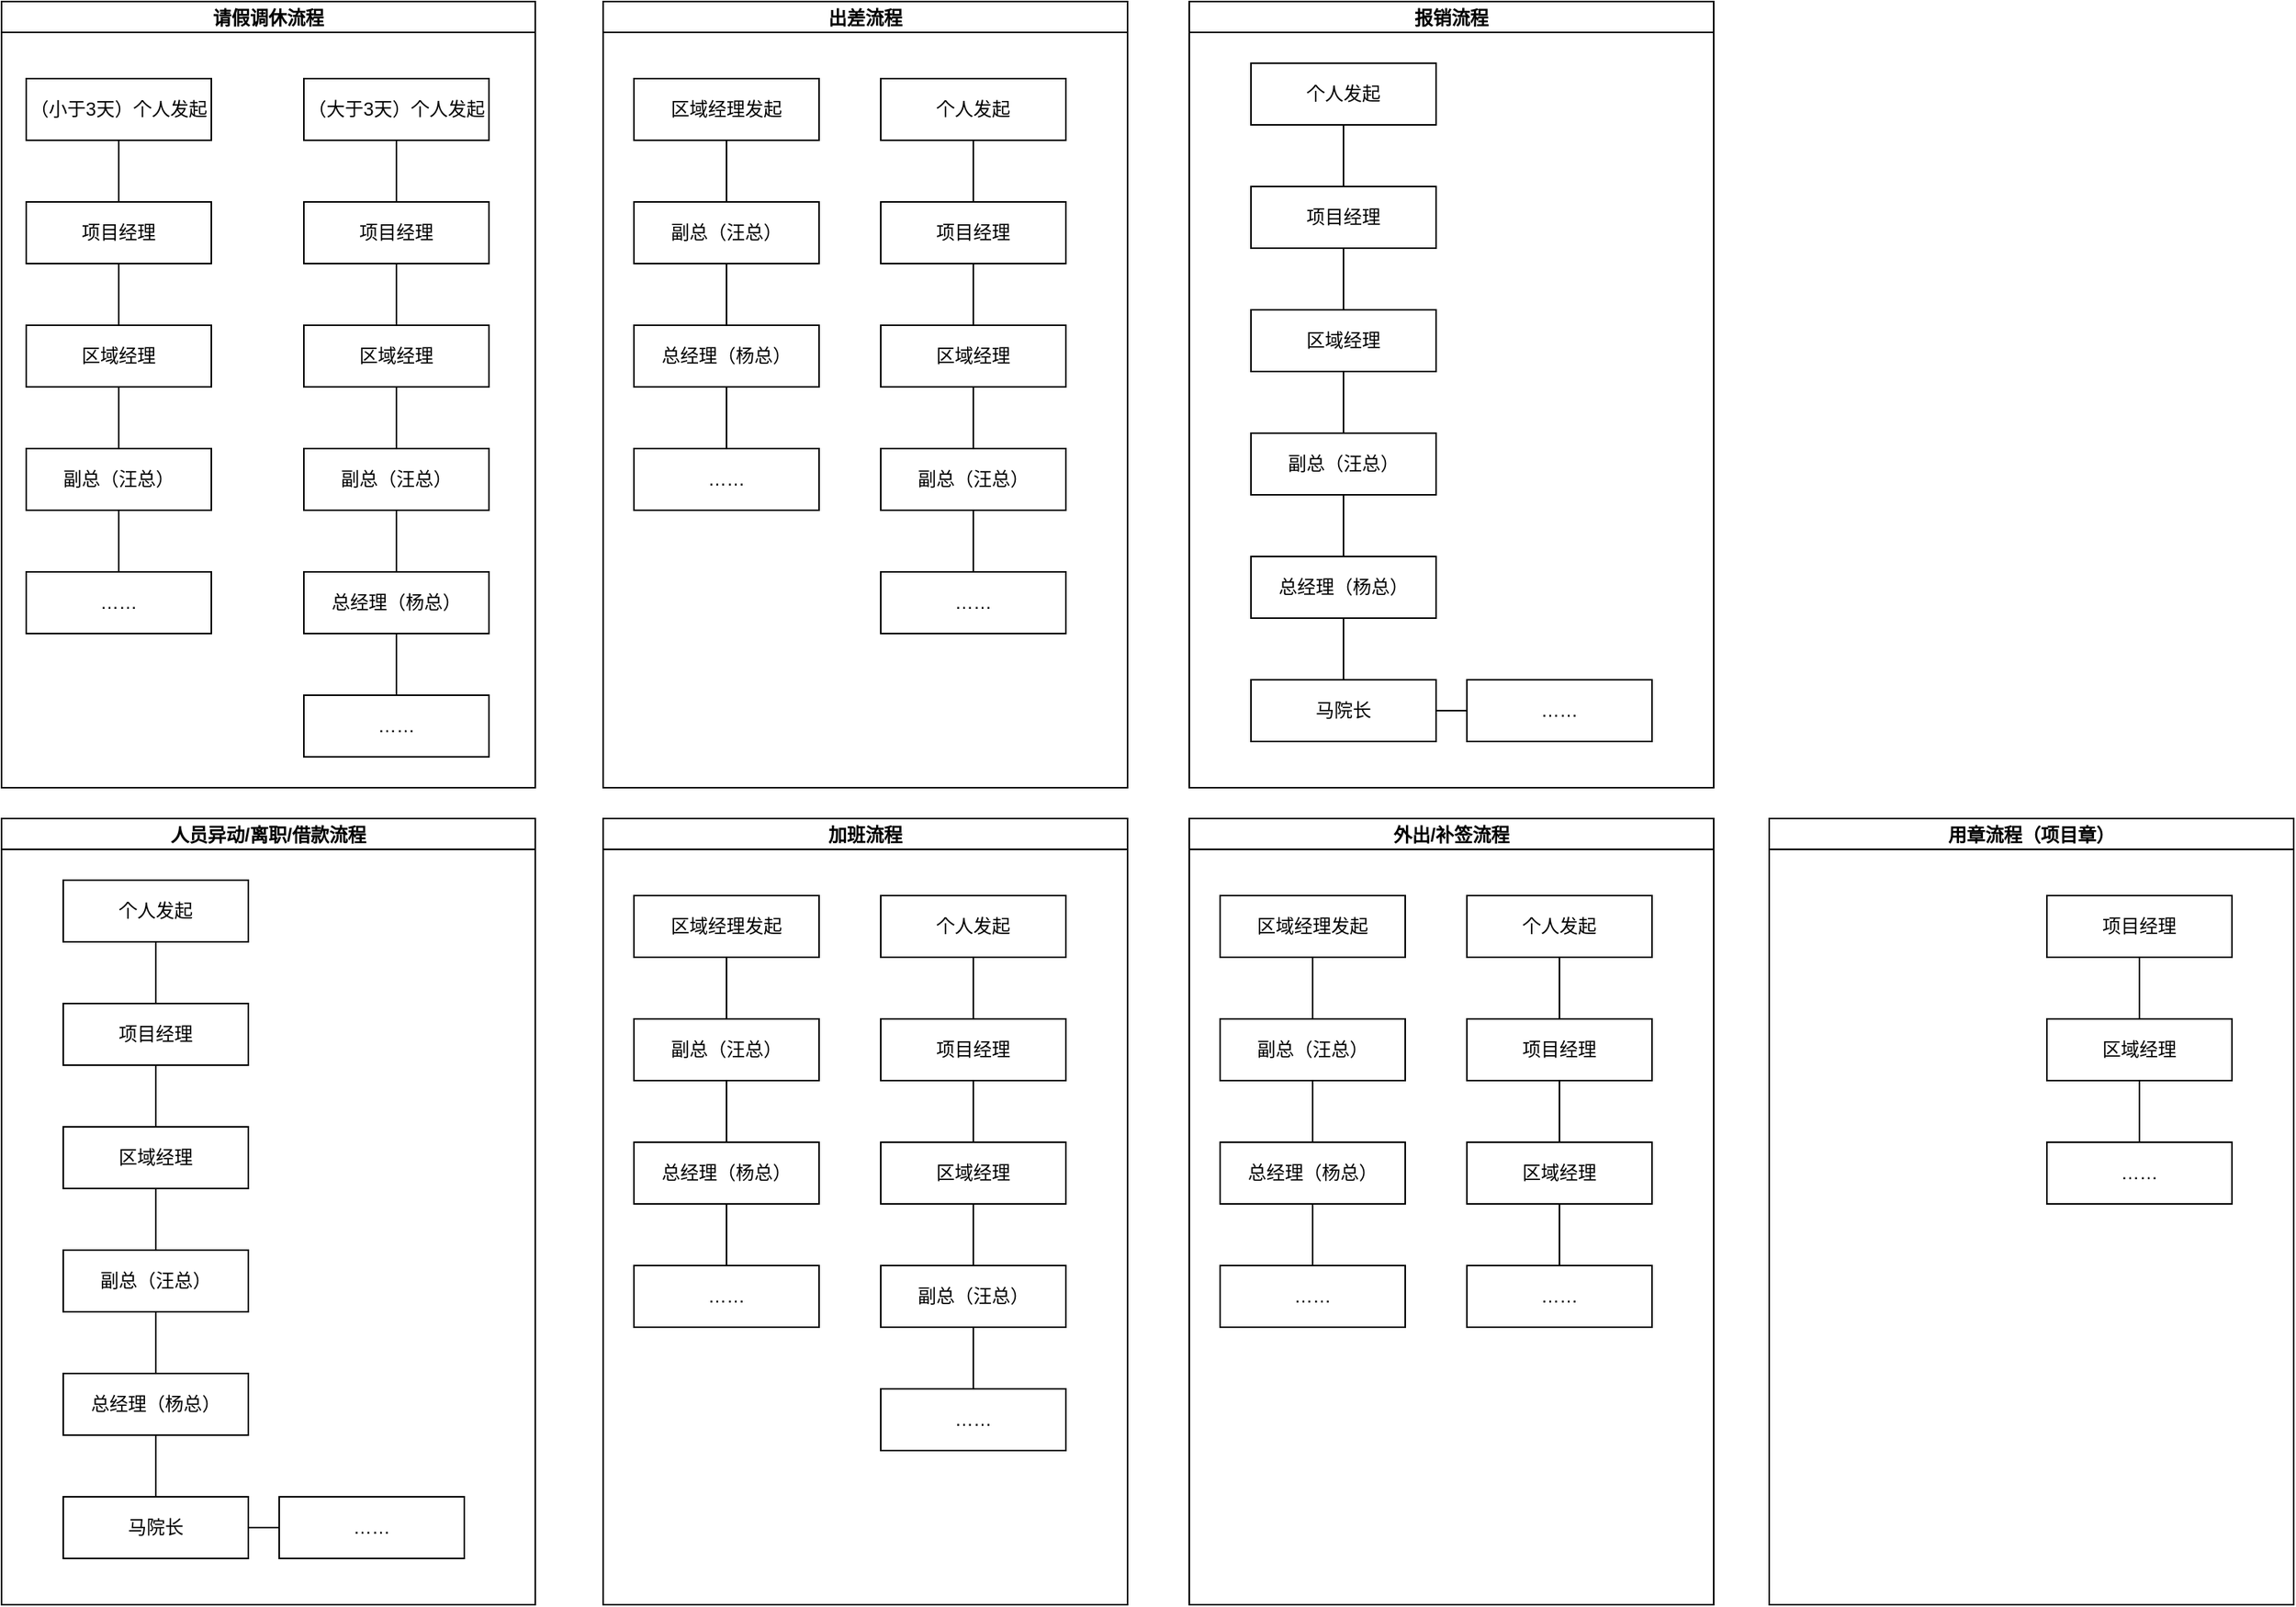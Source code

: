 <mxfile version="16.5.6" type="github">
  <diagram id="9cjSWzcW_gVjV4FoyTow" name="第 1 页">
    <mxGraphModel dx="1165" dy="501" grid="1" gridSize="10" guides="1" tooltips="1" connect="1" arrows="1" fold="1" page="1" pageScale="1" pageWidth="827" pageHeight="1169" math="1" shadow="0">
      <root>
        <mxCell id="0" />
        <mxCell id="1" parent="0" />
        <mxCell id="sCYieP3I8B-GLEhcIFoH-1" value="请假调休流程" style="swimlane;startSize=20;horizontal=1;containerType=tree;" parent="1" vertex="1">
          <mxGeometry x="24" y="20" width="346" height="510" as="geometry" />
        </mxCell>
        <mxCell id="sCYieP3I8B-GLEhcIFoH-8" value="（小于3天）个人发起" style="whiteSpace=wrap;html=1;treeFolding=1;treeMoving=1;newEdgeStyle={&quot;edgeStyle&quot;:&quot;elbowEdgeStyle&quot;,&quot;startArrow&quot;:&quot;none&quot;,&quot;endArrow&quot;:&quot;none&quot;};" parent="sCYieP3I8B-GLEhcIFoH-1" vertex="1">
          <mxGeometry x="16" y="50" width="120" height="40" as="geometry" />
        </mxCell>
        <mxCell id="sCYieP3I8B-GLEhcIFoH-9" value="项目经理" style="whiteSpace=wrap;html=1;treeFolding=1;treeMoving=1;newEdgeStyle={&quot;edgeStyle&quot;:&quot;elbowEdgeStyle&quot;,&quot;startArrow&quot;:&quot;none&quot;,&quot;endArrow&quot;:&quot;none&quot;};" parent="sCYieP3I8B-GLEhcIFoH-1" vertex="1">
          <mxGeometry x="16" y="130" width="120" height="40" as="geometry" />
        </mxCell>
        <mxCell id="sCYieP3I8B-GLEhcIFoH-7" value="" style="edgeStyle=elbowEdgeStyle;elbow=vertical;startArrow=none;endArrow=none;rounded=0;" parent="sCYieP3I8B-GLEhcIFoH-1" source="sCYieP3I8B-GLEhcIFoH-8" target="sCYieP3I8B-GLEhcIFoH-9" edge="1">
          <mxGeometry relative="1" as="geometry" />
        </mxCell>
        <mxCell id="sCYieP3I8B-GLEhcIFoH-10" value="" style="edgeStyle=elbowEdgeStyle;elbow=vertical;startArrow=none;endArrow=none;rounded=0;" parent="sCYieP3I8B-GLEhcIFoH-1" source="sCYieP3I8B-GLEhcIFoH-9" target="sCYieP3I8B-GLEhcIFoH-11" edge="1">
          <mxGeometry relative="1" as="geometry">
            <mxPoint x="76" y="90" as="sourcePoint" />
          </mxGeometry>
        </mxCell>
        <mxCell id="sCYieP3I8B-GLEhcIFoH-11" value="区域经理" style="whiteSpace=wrap;html=1;treeFolding=1;treeMoving=1;newEdgeStyle={&quot;edgeStyle&quot;:&quot;elbowEdgeStyle&quot;,&quot;startArrow&quot;:&quot;none&quot;,&quot;endArrow&quot;:&quot;none&quot;};" parent="sCYieP3I8B-GLEhcIFoH-1" vertex="1">
          <mxGeometry x="16" y="210" width="120" height="40" as="geometry" />
        </mxCell>
        <mxCell id="sCYieP3I8B-GLEhcIFoH-12" value="" style="edgeStyle=elbowEdgeStyle;elbow=vertical;startArrow=none;endArrow=none;rounded=0;" parent="sCYieP3I8B-GLEhcIFoH-1" source="sCYieP3I8B-GLEhcIFoH-11" target="sCYieP3I8B-GLEhcIFoH-13" edge="1">
          <mxGeometry relative="1" as="geometry">
            <mxPoint x="86" y="190" as="sourcePoint" />
          </mxGeometry>
        </mxCell>
        <mxCell id="sCYieP3I8B-GLEhcIFoH-13" value="副总（汪总）" style="whiteSpace=wrap;html=1;treeFolding=1;treeMoving=1;newEdgeStyle={&quot;edgeStyle&quot;:&quot;elbowEdgeStyle&quot;,&quot;startArrow&quot;:&quot;none&quot;,&quot;endArrow&quot;:&quot;none&quot;};" parent="sCYieP3I8B-GLEhcIFoH-1" vertex="1">
          <mxGeometry x="16" y="290" width="120" height="40" as="geometry" />
        </mxCell>
        <mxCell id="sCYieP3I8B-GLEhcIFoH-16" value="（大于3天）个人发起" style="whiteSpace=wrap;html=1;treeFolding=1;treeMoving=1;newEdgeStyle={&quot;edgeStyle&quot;:&quot;elbowEdgeStyle&quot;,&quot;startArrow&quot;:&quot;none&quot;,&quot;endArrow&quot;:&quot;none&quot;};" parent="sCYieP3I8B-GLEhcIFoH-1" vertex="1">
          <mxGeometry x="196" y="50" width="120" height="40" as="geometry" />
        </mxCell>
        <mxCell id="sCYieP3I8B-GLEhcIFoH-17" value="项目经理" style="whiteSpace=wrap;html=1;treeFolding=1;treeMoving=1;newEdgeStyle={&quot;edgeStyle&quot;:&quot;elbowEdgeStyle&quot;,&quot;startArrow&quot;:&quot;none&quot;,&quot;endArrow&quot;:&quot;none&quot;};" parent="sCYieP3I8B-GLEhcIFoH-1" vertex="1">
          <mxGeometry x="196" y="130" width="120" height="40" as="geometry" />
        </mxCell>
        <mxCell id="sCYieP3I8B-GLEhcIFoH-18" value="" style="edgeStyle=elbowEdgeStyle;elbow=vertical;startArrow=none;endArrow=none;rounded=0;" parent="sCYieP3I8B-GLEhcIFoH-1" source="sCYieP3I8B-GLEhcIFoH-16" target="sCYieP3I8B-GLEhcIFoH-17" edge="1">
          <mxGeometry relative="1" as="geometry" />
        </mxCell>
        <mxCell id="sCYieP3I8B-GLEhcIFoH-19" value="" style="edgeStyle=elbowEdgeStyle;elbow=vertical;startArrow=none;endArrow=none;rounded=0;" parent="sCYieP3I8B-GLEhcIFoH-1" source="sCYieP3I8B-GLEhcIFoH-17" target="sCYieP3I8B-GLEhcIFoH-20" edge="1">
          <mxGeometry relative="1" as="geometry">
            <mxPoint x="246" y="70" as="sourcePoint" />
          </mxGeometry>
        </mxCell>
        <mxCell id="sCYieP3I8B-GLEhcIFoH-20" value="区域经理" style="whiteSpace=wrap;html=1;treeFolding=1;treeMoving=1;newEdgeStyle={&quot;edgeStyle&quot;:&quot;elbowEdgeStyle&quot;,&quot;startArrow&quot;:&quot;none&quot;,&quot;endArrow&quot;:&quot;none&quot;};" parent="sCYieP3I8B-GLEhcIFoH-1" vertex="1">
          <mxGeometry x="196" y="210" width="120" height="40" as="geometry" />
        </mxCell>
        <mxCell id="sCYieP3I8B-GLEhcIFoH-21" value="" style="edgeStyle=elbowEdgeStyle;elbow=vertical;startArrow=none;endArrow=none;rounded=0;" parent="sCYieP3I8B-GLEhcIFoH-1" source="sCYieP3I8B-GLEhcIFoH-20" target="sCYieP3I8B-GLEhcIFoH-22" edge="1">
          <mxGeometry relative="1" as="geometry">
            <mxPoint x="256" y="170" as="sourcePoint" />
          </mxGeometry>
        </mxCell>
        <mxCell id="sCYieP3I8B-GLEhcIFoH-22" value="副总（汪总）" style="whiteSpace=wrap;html=1;treeFolding=1;treeMoving=1;newEdgeStyle={&quot;edgeStyle&quot;:&quot;elbowEdgeStyle&quot;,&quot;startArrow&quot;:&quot;none&quot;,&quot;endArrow&quot;:&quot;none&quot;};" parent="sCYieP3I8B-GLEhcIFoH-1" vertex="1">
          <mxGeometry x="196" y="290" width="120" height="40" as="geometry" />
        </mxCell>
        <mxCell id="sCYieP3I8B-GLEhcIFoH-23" value="" style="edgeStyle=elbowEdgeStyle;elbow=vertical;startArrow=none;endArrow=none;rounded=0;" parent="sCYieP3I8B-GLEhcIFoH-1" source="sCYieP3I8B-GLEhcIFoH-13" target="sCYieP3I8B-GLEhcIFoH-24" edge="1">
          <mxGeometry relative="1" as="geometry">
            <mxPoint x="86" y="270" as="sourcePoint" />
          </mxGeometry>
        </mxCell>
        <mxCell id="sCYieP3I8B-GLEhcIFoH-24" value="……" style="whiteSpace=wrap;html=1;treeFolding=1;treeMoving=1;newEdgeStyle={&quot;edgeStyle&quot;:&quot;elbowEdgeStyle&quot;,&quot;startArrow&quot;:&quot;none&quot;,&quot;endArrow&quot;:&quot;none&quot;};" parent="sCYieP3I8B-GLEhcIFoH-1" vertex="1">
          <mxGeometry x="16" y="370" width="120" height="40" as="geometry" />
        </mxCell>
        <mxCell id="sCYieP3I8B-GLEhcIFoH-25" value="" style="edgeStyle=elbowEdgeStyle;elbow=vertical;startArrow=none;endArrow=none;rounded=0;" parent="sCYieP3I8B-GLEhcIFoH-1" source="sCYieP3I8B-GLEhcIFoH-22" target="sCYieP3I8B-GLEhcIFoH-26" edge="1">
          <mxGeometry relative="1" as="geometry">
            <mxPoint x="266" y="270" as="sourcePoint" />
          </mxGeometry>
        </mxCell>
        <mxCell id="sCYieP3I8B-GLEhcIFoH-26" value="总经理（杨总）" style="whiteSpace=wrap;html=1;treeFolding=1;treeMoving=1;newEdgeStyle={&quot;edgeStyle&quot;:&quot;elbowEdgeStyle&quot;,&quot;startArrow&quot;:&quot;none&quot;,&quot;endArrow&quot;:&quot;none&quot;};" parent="sCYieP3I8B-GLEhcIFoH-1" vertex="1">
          <mxGeometry x="196" y="370" width="120" height="40" as="geometry" />
        </mxCell>
        <mxCell id="sCYieP3I8B-GLEhcIFoH-27" value="" style="edgeStyle=elbowEdgeStyle;elbow=vertical;startArrow=none;endArrow=none;rounded=0;" parent="sCYieP3I8B-GLEhcIFoH-1" source="sCYieP3I8B-GLEhcIFoH-26" target="sCYieP3I8B-GLEhcIFoH-28" edge="1">
          <mxGeometry relative="1" as="geometry">
            <mxPoint x="266" y="350" as="sourcePoint" />
          </mxGeometry>
        </mxCell>
        <mxCell id="sCYieP3I8B-GLEhcIFoH-28" value="……" style="whiteSpace=wrap;html=1;treeFolding=1;treeMoving=1;newEdgeStyle={&quot;edgeStyle&quot;:&quot;elbowEdgeStyle&quot;,&quot;startArrow&quot;:&quot;none&quot;,&quot;endArrow&quot;:&quot;none&quot;};" parent="sCYieP3I8B-GLEhcIFoH-1" vertex="1">
          <mxGeometry x="196" y="450" width="120" height="40" as="geometry" />
        </mxCell>
        <mxCell id="sCYieP3I8B-GLEhcIFoH-29" value="出差流程" style="swimlane;startSize=20;horizontal=1;containerType=tree;" parent="1" vertex="1">
          <mxGeometry x="414" y="20" width="340" height="510" as="geometry" />
        </mxCell>
        <mxCell id="sCYieP3I8B-GLEhcIFoH-30" value="" style="edgeStyle=elbowEdgeStyle;elbow=vertical;startArrow=none;endArrow=none;rounded=0;" parent="sCYieP3I8B-GLEhcIFoH-29" source="sCYieP3I8B-GLEhcIFoH-31" target="sCYieP3I8B-GLEhcIFoH-32" edge="1">
          <mxGeometry relative="1" as="geometry" />
        </mxCell>
        <mxCell id="sCYieP3I8B-GLEhcIFoH-31" value="区域经理发起" style="whiteSpace=wrap;html=1;treeFolding=1;treeMoving=1;newEdgeStyle={&quot;edgeStyle&quot;:&quot;elbowEdgeStyle&quot;,&quot;startArrow&quot;:&quot;none&quot;,&quot;endArrow&quot;:&quot;none&quot;};" parent="sCYieP3I8B-GLEhcIFoH-29" vertex="1">
          <mxGeometry x="20" y="50" width="120" height="40" as="geometry" />
        </mxCell>
        <mxCell id="sCYieP3I8B-GLEhcIFoH-32" value="副总（汪总）" style="whiteSpace=wrap;html=1;treeFolding=1;treeMoving=1;newEdgeStyle={&quot;edgeStyle&quot;:&quot;elbowEdgeStyle&quot;,&quot;startArrow&quot;:&quot;none&quot;,&quot;endArrow&quot;:&quot;none&quot;};" parent="sCYieP3I8B-GLEhcIFoH-29" vertex="1">
          <mxGeometry x="20" y="130" width="120" height="40" as="geometry" />
        </mxCell>
        <mxCell id="sCYieP3I8B-GLEhcIFoH-33" value="" style="edgeStyle=elbowEdgeStyle;elbow=vertical;startArrow=none;endArrow=none;rounded=0;" parent="sCYieP3I8B-GLEhcIFoH-29" source="sCYieP3I8B-GLEhcIFoH-32" target="sCYieP3I8B-GLEhcIFoH-34" edge="1">
          <mxGeometry relative="1" as="geometry">
            <mxPoint x="90" y="110" as="sourcePoint" />
          </mxGeometry>
        </mxCell>
        <mxCell id="sCYieP3I8B-GLEhcIFoH-34" value="&lt;span&gt;总经理（杨总）&lt;/span&gt;" style="whiteSpace=wrap;html=1;treeFolding=1;treeMoving=1;newEdgeStyle={&quot;edgeStyle&quot;:&quot;elbowEdgeStyle&quot;,&quot;startArrow&quot;:&quot;none&quot;,&quot;endArrow&quot;:&quot;none&quot;};" parent="sCYieP3I8B-GLEhcIFoH-29" vertex="1">
          <mxGeometry x="20" y="210" width="120" height="40" as="geometry" />
        </mxCell>
        <mxCell id="sCYieP3I8B-GLEhcIFoH-35" value="个人发起" style="whiteSpace=wrap;html=1;treeFolding=1;treeMoving=1;newEdgeStyle={&quot;edgeStyle&quot;:&quot;elbowEdgeStyle&quot;,&quot;startArrow&quot;:&quot;none&quot;,&quot;endArrow&quot;:&quot;none&quot;};" parent="sCYieP3I8B-GLEhcIFoH-29" vertex="1">
          <mxGeometry x="180" y="50" width="120" height="40" as="geometry" />
        </mxCell>
        <mxCell id="sCYieP3I8B-GLEhcIFoH-36" value="项目经理" style="whiteSpace=wrap;html=1;treeFolding=1;treeMoving=1;newEdgeStyle={&quot;edgeStyle&quot;:&quot;elbowEdgeStyle&quot;,&quot;startArrow&quot;:&quot;none&quot;,&quot;endArrow&quot;:&quot;none&quot;};" parent="sCYieP3I8B-GLEhcIFoH-29" vertex="1">
          <mxGeometry x="180" y="130" width="120" height="40" as="geometry" />
        </mxCell>
        <mxCell id="sCYieP3I8B-GLEhcIFoH-37" value="" style="edgeStyle=elbowEdgeStyle;elbow=vertical;startArrow=none;endArrow=none;rounded=0;" parent="sCYieP3I8B-GLEhcIFoH-29" source="sCYieP3I8B-GLEhcIFoH-35" target="sCYieP3I8B-GLEhcIFoH-36" edge="1">
          <mxGeometry relative="1" as="geometry" />
        </mxCell>
        <mxCell id="sCYieP3I8B-GLEhcIFoH-38" value="" style="edgeStyle=elbowEdgeStyle;elbow=vertical;startArrow=none;endArrow=none;rounded=0;" parent="sCYieP3I8B-GLEhcIFoH-29" source="sCYieP3I8B-GLEhcIFoH-36" target="sCYieP3I8B-GLEhcIFoH-39" edge="1">
          <mxGeometry relative="1" as="geometry">
            <mxPoint x="240" y="90" as="sourcePoint" />
          </mxGeometry>
        </mxCell>
        <mxCell id="sCYieP3I8B-GLEhcIFoH-39" value="区域经理" style="whiteSpace=wrap;html=1;treeFolding=1;treeMoving=1;newEdgeStyle={&quot;edgeStyle&quot;:&quot;elbowEdgeStyle&quot;,&quot;startArrow&quot;:&quot;none&quot;,&quot;endArrow&quot;:&quot;none&quot;};" parent="sCYieP3I8B-GLEhcIFoH-29" vertex="1">
          <mxGeometry x="180" y="210" width="120" height="40" as="geometry" />
        </mxCell>
        <mxCell id="sCYieP3I8B-GLEhcIFoH-40" value="" style="edgeStyle=elbowEdgeStyle;elbow=vertical;startArrow=none;endArrow=none;rounded=0;" parent="sCYieP3I8B-GLEhcIFoH-29" source="sCYieP3I8B-GLEhcIFoH-39" target="sCYieP3I8B-GLEhcIFoH-41" edge="1">
          <mxGeometry relative="1" as="geometry">
            <mxPoint x="250" y="190" as="sourcePoint" />
          </mxGeometry>
        </mxCell>
        <mxCell id="sCYieP3I8B-GLEhcIFoH-41" value="副总（汪总）" style="whiteSpace=wrap;html=1;treeFolding=1;treeMoving=1;newEdgeStyle={&quot;edgeStyle&quot;:&quot;elbowEdgeStyle&quot;,&quot;startArrow&quot;:&quot;none&quot;,&quot;endArrow&quot;:&quot;none&quot;};" parent="sCYieP3I8B-GLEhcIFoH-29" vertex="1">
          <mxGeometry x="180" y="290" width="120" height="40" as="geometry" />
        </mxCell>
        <mxCell id="sCYieP3I8B-GLEhcIFoH-49" value="" style="edgeStyle=elbowEdgeStyle;elbow=vertical;startArrow=none;endArrow=none;rounded=0;" parent="sCYieP3I8B-GLEhcIFoH-29" source="sCYieP3I8B-GLEhcIFoH-41" target="sCYieP3I8B-GLEhcIFoH-50" edge="1">
          <mxGeometry relative="1" as="geometry">
            <mxPoint x="250" y="270" as="sourcePoint" />
          </mxGeometry>
        </mxCell>
        <mxCell id="sCYieP3I8B-GLEhcIFoH-50" value="……" style="whiteSpace=wrap;html=1;treeFolding=1;treeMoving=1;newEdgeStyle={&quot;edgeStyle&quot;:&quot;elbowEdgeStyle&quot;,&quot;startArrow&quot;:&quot;none&quot;,&quot;endArrow&quot;:&quot;none&quot;};" parent="sCYieP3I8B-GLEhcIFoH-29" vertex="1">
          <mxGeometry x="180" y="370" width="120" height="40" as="geometry" />
        </mxCell>
        <mxCell id="NS-CcprydXycv-60SCsT-5" value="" style="edgeStyle=elbowEdgeStyle;elbow=vertical;startArrow=none;endArrow=none;rounded=0;" edge="1" target="NS-CcprydXycv-60SCsT-6" source="sCYieP3I8B-GLEhcIFoH-34" parent="sCYieP3I8B-GLEhcIFoH-29">
          <mxGeometry relative="1" as="geometry">
            <mxPoint x="494" y="190" as="sourcePoint" />
          </mxGeometry>
        </mxCell>
        <mxCell id="NS-CcprydXycv-60SCsT-6" value="……" style="whiteSpace=wrap;html=1;treeFolding=1;treeMoving=1;newEdgeStyle={&quot;edgeStyle&quot;:&quot;elbowEdgeStyle&quot;,&quot;startArrow&quot;:&quot;none&quot;,&quot;endArrow&quot;:&quot;none&quot;};" vertex="1" parent="sCYieP3I8B-GLEhcIFoH-29">
          <mxGeometry x="20" y="290" width="120" height="40" as="geometry" />
        </mxCell>
        <mxCell id="sCYieP3I8B-GLEhcIFoH-55" value="报销流程" style="swimlane;startSize=20;horizontal=1;containerType=tree;" parent="1" vertex="1">
          <mxGeometry x="794" y="20" width="340" height="510" as="geometry" />
        </mxCell>
        <mxCell id="sCYieP3I8B-GLEhcIFoH-61" value="个人发起" style="whiteSpace=wrap;html=1;treeFolding=1;treeMoving=1;newEdgeStyle={&quot;edgeStyle&quot;:&quot;elbowEdgeStyle&quot;,&quot;startArrow&quot;:&quot;none&quot;,&quot;endArrow&quot;:&quot;none&quot;};" parent="sCYieP3I8B-GLEhcIFoH-55" vertex="1">
          <mxGeometry x="40" y="40" width="120" height="40" as="geometry" />
        </mxCell>
        <mxCell id="sCYieP3I8B-GLEhcIFoH-62" value="项目经理" style="whiteSpace=wrap;html=1;treeFolding=1;treeMoving=1;newEdgeStyle={&quot;edgeStyle&quot;:&quot;elbowEdgeStyle&quot;,&quot;startArrow&quot;:&quot;none&quot;,&quot;endArrow&quot;:&quot;none&quot;};" parent="sCYieP3I8B-GLEhcIFoH-55" vertex="1">
          <mxGeometry x="40" y="120" width="120" height="40" as="geometry" />
        </mxCell>
        <mxCell id="sCYieP3I8B-GLEhcIFoH-63" value="" style="edgeStyle=elbowEdgeStyle;elbow=vertical;startArrow=none;endArrow=none;rounded=0;" parent="sCYieP3I8B-GLEhcIFoH-55" source="sCYieP3I8B-GLEhcIFoH-61" target="sCYieP3I8B-GLEhcIFoH-62" edge="1">
          <mxGeometry relative="1" as="geometry" />
        </mxCell>
        <mxCell id="sCYieP3I8B-GLEhcIFoH-64" value="" style="edgeStyle=elbowEdgeStyle;elbow=vertical;startArrow=none;endArrow=none;rounded=0;" parent="sCYieP3I8B-GLEhcIFoH-55" source="sCYieP3I8B-GLEhcIFoH-62" target="sCYieP3I8B-GLEhcIFoH-65" edge="1">
          <mxGeometry relative="1" as="geometry">
            <mxPoint x="100" y="80" as="sourcePoint" />
          </mxGeometry>
        </mxCell>
        <mxCell id="sCYieP3I8B-GLEhcIFoH-65" value="区域经理" style="whiteSpace=wrap;html=1;treeFolding=1;treeMoving=1;newEdgeStyle={&quot;edgeStyle&quot;:&quot;elbowEdgeStyle&quot;,&quot;startArrow&quot;:&quot;none&quot;,&quot;endArrow&quot;:&quot;none&quot;};" parent="sCYieP3I8B-GLEhcIFoH-55" vertex="1">
          <mxGeometry x="40" y="200" width="120" height="40" as="geometry" />
        </mxCell>
        <mxCell id="sCYieP3I8B-GLEhcIFoH-66" value="" style="edgeStyle=elbowEdgeStyle;elbow=vertical;startArrow=none;endArrow=none;rounded=0;" parent="sCYieP3I8B-GLEhcIFoH-55" source="sCYieP3I8B-GLEhcIFoH-65" target="sCYieP3I8B-GLEhcIFoH-67" edge="1">
          <mxGeometry relative="1" as="geometry">
            <mxPoint x="110" y="180" as="sourcePoint" />
          </mxGeometry>
        </mxCell>
        <mxCell id="sCYieP3I8B-GLEhcIFoH-67" value="副总（汪总）" style="whiteSpace=wrap;html=1;treeFolding=1;treeMoving=1;newEdgeStyle={&quot;edgeStyle&quot;:&quot;elbowEdgeStyle&quot;,&quot;startArrow&quot;:&quot;none&quot;,&quot;endArrow&quot;:&quot;none&quot;};" parent="sCYieP3I8B-GLEhcIFoH-55" vertex="1">
          <mxGeometry x="40" y="280" width="120" height="40" as="geometry" />
        </mxCell>
        <mxCell id="sCYieP3I8B-GLEhcIFoH-68" value="" style="edgeStyle=elbowEdgeStyle;elbow=vertical;startArrow=none;endArrow=none;rounded=0;" parent="sCYieP3I8B-GLEhcIFoH-55" source="sCYieP3I8B-GLEhcIFoH-67" target="sCYieP3I8B-GLEhcIFoH-69" edge="1">
          <mxGeometry relative="1" as="geometry">
            <mxPoint x="110" y="260" as="sourcePoint" />
          </mxGeometry>
        </mxCell>
        <mxCell id="sCYieP3I8B-GLEhcIFoH-69" value="总经理（杨总）" style="whiteSpace=wrap;html=1;treeFolding=1;treeMoving=1;newEdgeStyle={&quot;edgeStyle&quot;:&quot;elbowEdgeStyle&quot;,&quot;startArrow&quot;:&quot;none&quot;,&quot;endArrow&quot;:&quot;none&quot;};" parent="sCYieP3I8B-GLEhcIFoH-55" vertex="1">
          <mxGeometry x="40" y="360" width="120" height="40" as="geometry" />
        </mxCell>
        <mxCell id="sCYieP3I8B-GLEhcIFoH-70" value="" style="edgeStyle=elbowEdgeStyle;elbow=vertical;startArrow=none;endArrow=none;rounded=0;" parent="sCYieP3I8B-GLEhcIFoH-55" source="sCYieP3I8B-GLEhcIFoH-69" target="sCYieP3I8B-GLEhcIFoH-71" edge="1">
          <mxGeometry relative="1" as="geometry">
            <mxPoint x="1050" y="340" as="sourcePoint" />
          </mxGeometry>
        </mxCell>
        <mxCell id="sCYieP3I8B-GLEhcIFoH-71" value="马院长" style="whiteSpace=wrap;html=1;treeFolding=1;treeMoving=1;newEdgeStyle={&quot;edgeStyle&quot;:&quot;elbowEdgeStyle&quot;,&quot;startArrow&quot;:&quot;none&quot;,&quot;endArrow&quot;:&quot;none&quot;};" parent="sCYieP3I8B-GLEhcIFoH-55" vertex="1">
          <mxGeometry x="40" y="440" width="120" height="40" as="geometry" />
        </mxCell>
        <mxCell id="sCYieP3I8B-GLEhcIFoH-76" value="" style="edgeStyle=elbowEdgeStyle;elbow=vertical;startArrow=none;endArrow=none;rounded=0;" parent="sCYieP3I8B-GLEhcIFoH-55" source="sCYieP3I8B-GLEhcIFoH-71" target="sCYieP3I8B-GLEhcIFoH-77" edge="1">
          <mxGeometry relative="1" as="geometry">
            <mxPoint x="1050" y="420" as="sourcePoint" />
          </mxGeometry>
        </mxCell>
        <mxCell id="sCYieP3I8B-GLEhcIFoH-77" value="……" style="whiteSpace=wrap;html=1;treeFolding=1;treeMoving=1;newEdgeStyle={&quot;edgeStyle&quot;:&quot;elbowEdgeStyle&quot;,&quot;startArrow&quot;:&quot;none&quot;,&quot;endArrow&quot;:&quot;none&quot;};" parent="sCYieP3I8B-GLEhcIFoH-55" vertex="1">
          <mxGeometry x="180" y="440" width="120" height="40" as="geometry" />
        </mxCell>
        <mxCell id="sCYieP3I8B-GLEhcIFoH-78" value="报销流程" style="swimlane;startSize=20;horizontal=1;containerType=tree;" parent="1" vertex="1">
          <mxGeometry x="794" y="20" width="340" height="510" as="geometry" />
        </mxCell>
        <mxCell id="sCYieP3I8B-GLEhcIFoH-79" value="个人发起" style="whiteSpace=wrap;html=1;treeFolding=1;treeMoving=1;newEdgeStyle={&quot;edgeStyle&quot;:&quot;elbowEdgeStyle&quot;,&quot;startArrow&quot;:&quot;none&quot;,&quot;endArrow&quot;:&quot;none&quot;};" parent="sCYieP3I8B-GLEhcIFoH-78" vertex="1">
          <mxGeometry x="40" y="40" width="120" height="40" as="geometry" />
        </mxCell>
        <mxCell id="sCYieP3I8B-GLEhcIFoH-80" value="项目经理" style="whiteSpace=wrap;html=1;treeFolding=1;treeMoving=1;newEdgeStyle={&quot;edgeStyle&quot;:&quot;elbowEdgeStyle&quot;,&quot;startArrow&quot;:&quot;none&quot;,&quot;endArrow&quot;:&quot;none&quot;};" parent="sCYieP3I8B-GLEhcIFoH-78" vertex="1">
          <mxGeometry x="40" y="120" width="120" height="40" as="geometry" />
        </mxCell>
        <mxCell id="sCYieP3I8B-GLEhcIFoH-81" value="" style="edgeStyle=elbowEdgeStyle;elbow=vertical;startArrow=none;endArrow=none;rounded=0;" parent="sCYieP3I8B-GLEhcIFoH-78" source="sCYieP3I8B-GLEhcIFoH-79" target="sCYieP3I8B-GLEhcIFoH-80" edge="1">
          <mxGeometry relative="1" as="geometry" />
        </mxCell>
        <mxCell id="sCYieP3I8B-GLEhcIFoH-82" value="" style="edgeStyle=elbowEdgeStyle;elbow=vertical;startArrow=none;endArrow=none;rounded=0;" parent="sCYieP3I8B-GLEhcIFoH-78" source="sCYieP3I8B-GLEhcIFoH-80" target="sCYieP3I8B-GLEhcIFoH-83" edge="1">
          <mxGeometry relative="1" as="geometry">
            <mxPoint x="100" y="80" as="sourcePoint" />
          </mxGeometry>
        </mxCell>
        <mxCell id="sCYieP3I8B-GLEhcIFoH-83" value="区域经理" style="whiteSpace=wrap;html=1;treeFolding=1;treeMoving=1;newEdgeStyle={&quot;edgeStyle&quot;:&quot;elbowEdgeStyle&quot;,&quot;startArrow&quot;:&quot;none&quot;,&quot;endArrow&quot;:&quot;none&quot;};" parent="sCYieP3I8B-GLEhcIFoH-78" vertex="1">
          <mxGeometry x="40" y="200" width="120" height="40" as="geometry" />
        </mxCell>
        <mxCell id="sCYieP3I8B-GLEhcIFoH-84" value="" style="edgeStyle=elbowEdgeStyle;elbow=vertical;startArrow=none;endArrow=none;rounded=0;" parent="sCYieP3I8B-GLEhcIFoH-78" source="sCYieP3I8B-GLEhcIFoH-83" target="sCYieP3I8B-GLEhcIFoH-85" edge="1">
          <mxGeometry relative="1" as="geometry">
            <mxPoint x="110" y="180" as="sourcePoint" />
          </mxGeometry>
        </mxCell>
        <mxCell id="sCYieP3I8B-GLEhcIFoH-85" value="副总（汪总）" style="whiteSpace=wrap;html=1;treeFolding=1;treeMoving=1;newEdgeStyle={&quot;edgeStyle&quot;:&quot;elbowEdgeStyle&quot;,&quot;startArrow&quot;:&quot;none&quot;,&quot;endArrow&quot;:&quot;none&quot;};" parent="sCYieP3I8B-GLEhcIFoH-78" vertex="1">
          <mxGeometry x="40" y="280" width="120" height="40" as="geometry" />
        </mxCell>
        <mxCell id="sCYieP3I8B-GLEhcIFoH-86" value="" style="edgeStyle=elbowEdgeStyle;elbow=vertical;startArrow=none;endArrow=none;rounded=0;" parent="sCYieP3I8B-GLEhcIFoH-78" source="sCYieP3I8B-GLEhcIFoH-85" target="sCYieP3I8B-GLEhcIFoH-87" edge="1">
          <mxGeometry relative="1" as="geometry">
            <mxPoint x="110" y="260" as="sourcePoint" />
          </mxGeometry>
        </mxCell>
        <mxCell id="sCYieP3I8B-GLEhcIFoH-87" value="总经理（杨总）" style="whiteSpace=wrap;html=1;treeFolding=1;treeMoving=1;newEdgeStyle={&quot;edgeStyle&quot;:&quot;elbowEdgeStyle&quot;,&quot;startArrow&quot;:&quot;none&quot;,&quot;endArrow&quot;:&quot;none&quot;};" parent="sCYieP3I8B-GLEhcIFoH-78" vertex="1">
          <mxGeometry x="40" y="360" width="120" height="40" as="geometry" />
        </mxCell>
        <mxCell id="sCYieP3I8B-GLEhcIFoH-88" value="" style="edgeStyle=elbowEdgeStyle;elbow=vertical;startArrow=none;endArrow=none;rounded=0;" parent="sCYieP3I8B-GLEhcIFoH-78" source="sCYieP3I8B-GLEhcIFoH-87" target="sCYieP3I8B-GLEhcIFoH-89" edge="1">
          <mxGeometry relative="1" as="geometry">
            <mxPoint x="1050" y="340" as="sourcePoint" />
          </mxGeometry>
        </mxCell>
        <mxCell id="sCYieP3I8B-GLEhcIFoH-89" value="马院长" style="whiteSpace=wrap;html=1;treeFolding=1;treeMoving=1;newEdgeStyle={&quot;edgeStyle&quot;:&quot;elbowEdgeStyle&quot;,&quot;startArrow&quot;:&quot;none&quot;,&quot;endArrow&quot;:&quot;none&quot;};" parent="sCYieP3I8B-GLEhcIFoH-78" vertex="1">
          <mxGeometry x="40" y="440" width="120" height="40" as="geometry" />
        </mxCell>
        <mxCell id="sCYieP3I8B-GLEhcIFoH-90" value="" style="edgeStyle=elbowEdgeStyle;elbow=vertical;startArrow=none;endArrow=none;rounded=0;" parent="sCYieP3I8B-GLEhcIFoH-78" source="sCYieP3I8B-GLEhcIFoH-89" target="sCYieP3I8B-GLEhcIFoH-91" edge="1">
          <mxGeometry relative="1" as="geometry">
            <mxPoint x="1050" y="420" as="sourcePoint" />
          </mxGeometry>
        </mxCell>
        <mxCell id="sCYieP3I8B-GLEhcIFoH-91" value="……" style="whiteSpace=wrap;html=1;treeFolding=1;treeMoving=1;newEdgeStyle={&quot;edgeStyle&quot;:&quot;elbowEdgeStyle&quot;,&quot;startArrow&quot;:&quot;none&quot;,&quot;endArrow&quot;:&quot;none&quot;};" parent="sCYieP3I8B-GLEhcIFoH-78" vertex="1">
          <mxGeometry x="180" y="440" width="120" height="40" as="geometry" />
        </mxCell>
        <mxCell id="sCYieP3I8B-GLEhcIFoH-92" value="人员异动/离职/借款流程" style="swimlane;startSize=20;horizontal=1;containerType=tree;" parent="1" vertex="1">
          <mxGeometry x="24" y="550" width="346" height="510" as="geometry" />
        </mxCell>
        <mxCell id="sCYieP3I8B-GLEhcIFoH-93" value="个人发起" style="whiteSpace=wrap;html=1;treeFolding=1;treeMoving=1;newEdgeStyle={&quot;edgeStyle&quot;:&quot;elbowEdgeStyle&quot;,&quot;startArrow&quot;:&quot;none&quot;,&quot;endArrow&quot;:&quot;none&quot;};" parent="sCYieP3I8B-GLEhcIFoH-92" vertex="1">
          <mxGeometry x="40" y="40" width="120" height="40" as="geometry" />
        </mxCell>
        <mxCell id="sCYieP3I8B-GLEhcIFoH-94" value="项目经理" style="whiteSpace=wrap;html=1;treeFolding=1;treeMoving=1;newEdgeStyle={&quot;edgeStyle&quot;:&quot;elbowEdgeStyle&quot;,&quot;startArrow&quot;:&quot;none&quot;,&quot;endArrow&quot;:&quot;none&quot;};" parent="sCYieP3I8B-GLEhcIFoH-92" vertex="1">
          <mxGeometry x="40" y="120" width="120" height="40" as="geometry" />
        </mxCell>
        <mxCell id="sCYieP3I8B-GLEhcIFoH-95" value="" style="edgeStyle=elbowEdgeStyle;elbow=vertical;startArrow=none;endArrow=none;rounded=0;" parent="sCYieP3I8B-GLEhcIFoH-92" source="sCYieP3I8B-GLEhcIFoH-93" target="sCYieP3I8B-GLEhcIFoH-94" edge="1">
          <mxGeometry relative="1" as="geometry" />
        </mxCell>
        <mxCell id="sCYieP3I8B-GLEhcIFoH-96" value="" style="edgeStyle=elbowEdgeStyle;elbow=vertical;startArrow=none;endArrow=none;rounded=0;" parent="sCYieP3I8B-GLEhcIFoH-92" source="sCYieP3I8B-GLEhcIFoH-94" target="sCYieP3I8B-GLEhcIFoH-97" edge="1">
          <mxGeometry relative="1" as="geometry">
            <mxPoint x="100" y="80" as="sourcePoint" />
          </mxGeometry>
        </mxCell>
        <mxCell id="sCYieP3I8B-GLEhcIFoH-97" value="区域经理" style="whiteSpace=wrap;html=1;treeFolding=1;treeMoving=1;newEdgeStyle={&quot;edgeStyle&quot;:&quot;elbowEdgeStyle&quot;,&quot;startArrow&quot;:&quot;none&quot;,&quot;endArrow&quot;:&quot;none&quot;};" parent="sCYieP3I8B-GLEhcIFoH-92" vertex="1">
          <mxGeometry x="40" y="200" width="120" height="40" as="geometry" />
        </mxCell>
        <mxCell id="sCYieP3I8B-GLEhcIFoH-98" value="" style="edgeStyle=elbowEdgeStyle;elbow=vertical;startArrow=none;endArrow=none;rounded=0;" parent="sCYieP3I8B-GLEhcIFoH-92" source="sCYieP3I8B-GLEhcIFoH-97" target="sCYieP3I8B-GLEhcIFoH-99" edge="1">
          <mxGeometry relative="1" as="geometry">
            <mxPoint x="110" y="180" as="sourcePoint" />
          </mxGeometry>
        </mxCell>
        <mxCell id="sCYieP3I8B-GLEhcIFoH-99" value="副总（汪总）" style="whiteSpace=wrap;html=1;treeFolding=1;treeMoving=1;newEdgeStyle={&quot;edgeStyle&quot;:&quot;elbowEdgeStyle&quot;,&quot;startArrow&quot;:&quot;none&quot;,&quot;endArrow&quot;:&quot;none&quot;};" parent="sCYieP3I8B-GLEhcIFoH-92" vertex="1">
          <mxGeometry x="40" y="280" width="120" height="40" as="geometry" />
        </mxCell>
        <mxCell id="sCYieP3I8B-GLEhcIFoH-100" value="" style="edgeStyle=elbowEdgeStyle;elbow=vertical;startArrow=none;endArrow=none;rounded=0;" parent="sCYieP3I8B-GLEhcIFoH-92" source="sCYieP3I8B-GLEhcIFoH-99" target="sCYieP3I8B-GLEhcIFoH-101" edge="1">
          <mxGeometry relative="1" as="geometry">
            <mxPoint x="110" y="260" as="sourcePoint" />
          </mxGeometry>
        </mxCell>
        <mxCell id="sCYieP3I8B-GLEhcIFoH-101" value="总经理（杨总）" style="whiteSpace=wrap;html=1;treeFolding=1;treeMoving=1;newEdgeStyle={&quot;edgeStyle&quot;:&quot;elbowEdgeStyle&quot;,&quot;startArrow&quot;:&quot;none&quot;,&quot;endArrow&quot;:&quot;none&quot;};" parent="sCYieP3I8B-GLEhcIFoH-92" vertex="1">
          <mxGeometry x="40" y="360" width="120" height="40" as="geometry" />
        </mxCell>
        <mxCell id="sCYieP3I8B-GLEhcIFoH-102" value="" style="edgeStyle=elbowEdgeStyle;elbow=vertical;startArrow=none;endArrow=none;rounded=0;" parent="sCYieP3I8B-GLEhcIFoH-92" source="sCYieP3I8B-GLEhcIFoH-101" target="sCYieP3I8B-GLEhcIFoH-103" edge="1">
          <mxGeometry relative="1" as="geometry">
            <mxPoint x="1050" y="340" as="sourcePoint" />
          </mxGeometry>
        </mxCell>
        <mxCell id="sCYieP3I8B-GLEhcIFoH-103" value="马院长" style="whiteSpace=wrap;html=1;treeFolding=1;treeMoving=1;newEdgeStyle={&quot;edgeStyle&quot;:&quot;elbowEdgeStyle&quot;,&quot;startArrow&quot;:&quot;none&quot;,&quot;endArrow&quot;:&quot;none&quot;};" parent="sCYieP3I8B-GLEhcIFoH-92" vertex="1">
          <mxGeometry x="40" y="440" width="120" height="40" as="geometry" />
        </mxCell>
        <mxCell id="sCYieP3I8B-GLEhcIFoH-104" value="" style="edgeStyle=elbowEdgeStyle;elbow=vertical;startArrow=none;endArrow=none;rounded=0;" parent="sCYieP3I8B-GLEhcIFoH-92" source="sCYieP3I8B-GLEhcIFoH-103" target="sCYieP3I8B-GLEhcIFoH-105" edge="1">
          <mxGeometry relative="1" as="geometry">
            <mxPoint x="1050" y="420" as="sourcePoint" />
          </mxGeometry>
        </mxCell>
        <mxCell id="sCYieP3I8B-GLEhcIFoH-105" value="……" style="whiteSpace=wrap;html=1;treeFolding=1;treeMoving=1;newEdgeStyle={&quot;edgeStyle&quot;:&quot;elbowEdgeStyle&quot;,&quot;startArrow&quot;:&quot;none&quot;,&quot;endArrow&quot;:&quot;none&quot;};" parent="sCYieP3I8B-GLEhcIFoH-92" vertex="1">
          <mxGeometry x="180" y="440" width="120" height="40" as="geometry" />
        </mxCell>
        <mxCell id="sCYieP3I8B-GLEhcIFoH-106" value="加班流程" style="swimlane;startSize=20;horizontal=1;containerType=tree;" parent="1" vertex="1">
          <mxGeometry x="414" y="550" width="340" height="510" as="geometry" />
        </mxCell>
        <mxCell id="sCYieP3I8B-GLEhcIFoH-107" value="" style="edgeStyle=elbowEdgeStyle;elbow=vertical;startArrow=none;endArrow=none;rounded=0;" parent="sCYieP3I8B-GLEhcIFoH-106" source="sCYieP3I8B-GLEhcIFoH-108" target="sCYieP3I8B-GLEhcIFoH-109" edge="1">
          <mxGeometry relative="1" as="geometry" />
        </mxCell>
        <mxCell id="sCYieP3I8B-GLEhcIFoH-108" value="区域经理发起" style="whiteSpace=wrap;html=1;treeFolding=1;treeMoving=1;newEdgeStyle={&quot;edgeStyle&quot;:&quot;elbowEdgeStyle&quot;,&quot;startArrow&quot;:&quot;none&quot;,&quot;endArrow&quot;:&quot;none&quot;};" parent="sCYieP3I8B-GLEhcIFoH-106" vertex="1">
          <mxGeometry x="20" y="50" width="120" height="40" as="geometry" />
        </mxCell>
        <mxCell id="sCYieP3I8B-GLEhcIFoH-109" value="副总（汪总）" style="whiteSpace=wrap;html=1;treeFolding=1;treeMoving=1;newEdgeStyle={&quot;edgeStyle&quot;:&quot;elbowEdgeStyle&quot;,&quot;startArrow&quot;:&quot;none&quot;,&quot;endArrow&quot;:&quot;none&quot;};" parent="sCYieP3I8B-GLEhcIFoH-106" vertex="1">
          <mxGeometry x="20" y="130" width="120" height="40" as="geometry" />
        </mxCell>
        <mxCell id="sCYieP3I8B-GLEhcIFoH-110" value="" style="edgeStyle=elbowEdgeStyle;elbow=vertical;startArrow=none;endArrow=none;rounded=0;" parent="sCYieP3I8B-GLEhcIFoH-106" source="sCYieP3I8B-GLEhcIFoH-109" target="sCYieP3I8B-GLEhcIFoH-111" edge="1">
          <mxGeometry relative="1" as="geometry">
            <mxPoint x="90" y="110" as="sourcePoint" />
          </mxGeometry>
        </mxCell>
        <mxCell id="sCYieP3I8B-GLEhcIFoH-111" value="总经理（杨总）" style="whiteSpace=wrap;html=1;treeFolding=1;treeMoving=1;newEdgeStyle={&quot;edgeStyle&quot;:&quot;elbowEdgeStyle&quot;,&quot;startArrow&quot;:&quot;none&quot;,&quot;endArrow&quot;:&quot;none&quot;};" parent="sCYieP3I8B-GLEhcIFoH-106" vertex="1">
          <mxGeometry x="20" y="210" width="120" height="40" as="geometry" />
        </mxCell>
        <mxCell id="sCYieP3I8B-GLEhcIFoH-112" value="个人发起" style="whiteSpace=wrap;html=1;treeFolding=1;treeMoving=1;newEdgeStyle={&quot;edgeStyle&quot;:&quot;elbowEdgeStyle&quot;,&quot;startArrow&quot;:&quot;none&quot;,&quot;endArrow&quot;:&quot;none&quot;};" parent="sCYieP3I8B-GLEhcIFoH-106" vertex="1">
          <mxGeometry x="180" y="50" width="120" height="40" as="geometry" />
        </mxCell>
        <mxCell id="sCYieP3I8B-GLEhcIFoH-113" value="项目经理" style="whiteSpace=wrap;html=1;treeFolding=1;treeMoving=1;newEdgeStyle={&quot;edgeStyle&quot;:&quot;elbowEdgeStyle&quot;,&quot;startArrow&quot;:&quot;none&quot;,&quot;endArrow&quot;:&quot;none&quot;};" parent="sCYieP3I8B-GLEhcIFoH-106" vertex="1">
          <mxGeometry x="180" y="130" width="120" height="40" as="geometry" />
        </mxCell>
        <mxCell id="sCYieP3I8B-GLEhcIFoH-114" value="" style="edgeStyle=elbowEdgeStyle;elbow=vertical;startArrow=none;endArrow=none;rounded=0;" parent="sCYieP3I8B-GLEhcIFoH-106" source="sCYieP3I8B-GLEhcIFoH-112" target="sCYieP3I8B-GLEhcIFoH-113" edge="1">
          <mxGeometry relative="1" as="geometry" />
        </mxCell>
        <mxCell id="sCYieP3I8B-GLEhcIFoH-115" value="" style="edgeStyle=elbowEdgeStyle;elbow=vertical;startArrow=none;endArrow=none;rounded=0;" parent="sCYieP3I8B-GLEhcIFoH-106" source="sCYieP3I8B-GLEhcIFoH-113" target="sCYieP3I8B-GLEhcIFoH-116" edge="1">
          <mxGeometry relative="1" as="geometry">
            <mxPoint x="240" y="90" as="sourcePoint" />
          </mxGeometry>
        </mxCell>
        <mxCell id="sCYieP3I8B-GLEhcIFoH-116" value="区域经理" style="whiteSpace=wrap;html=1;treeFolding=1;treeMoving=1;newEdgeStyle={&quot;edgeStyle&quot;:&quot;elbowEdgeStyle&quot;,&quot;startArrow&quot;:&quot;none&quot;,&quot;endArrow&quot;:&quot;none&quot;};" parent="sCYieP3I8B-GLEhcIFoH-106" vertex="1">
          <mxGeometry x="180" y="210" width="120" height="40" as="geometry" />
        </mxCell>
        <mxCell id="sCYieP3I8B-GLEhcIFoH-117" value="" style="edgeStyle=elbowEdgeStyle;elbow=vertical;startArrow=none;endArrow=none;rounded=0;" parent="sCYieP3I8B-GLEhcIFoH-106" source="sCYieP3I8B-GLEhcIFoH-116" target="sCYieP3I8B-GLEhcIFoH-118" edge="1">
          <mxGeometry relative="1" as="geometry">
            <mxPoint x="250" y="190" as="sourcePoint" />
          </mxGeometry>
        </mxCell>
        <mxCell id="sCYieP3I8B-GLEhcIFoH-118" value="副总（汪总）" style="whiteSpace=wrap;html=1;treeFolding=1;treeMoving=1;newEdgeStyle={&quot;edgeStyle&quot;:&quot;elbowEdgeStyle&quot;,&quot;startArrow&quot;:&quot;none&quot;,&quot;endArrow&quot;:&quot;none&quot;};" parent="sCYieP3I8B-GLEhcIFoH-106" vertex="1">
          <mxGeometry x="180" y="290" width="120" height="40" as="geometry" />
        </mxCell>
        <mxCell id="sCYieP3I8B-GLEhcIFoH-119" value="" style="edgeStyle=elbowEdgeStyle;elbow=vertical;startArrow=none;endArrow=none;rounded=0;" parent="sCYieP3I8B-GLEhcIFoH-106" source="sCYieP3I8B-GLEhcIFoH-118" target="sCYieP3I8B-GLEhcIFoH-120" edge="1">
          <mxGeometry relative="1" as="geometry">
            <mxPoint x="250" y="270" as="sourcePoint" />
          </mxGeometry>
        </mxCell>
        <mxCell id="sCYieP3I8B-GLEhcIFoH-120" value="……" style="whiteSpace=wrap;html=1;treeFolding=1;treeMoving=1;newEdgeStyle={&quot;edgeStyle&quot;:&quot;elbowEdgeStyle&quot;,&quot;startArrow&quot;:&quot;none&quot;,&quot;endArrow&quot;:&quot;none&quot;};" parent="sCYieP3I8B-GLEhcIFoH-106" vertex="1">
          <mxGeometry x="180" y="370" width="120" height="40" as="geometry" />
        </mxCell>
        <mxCell id="NS-CcprydXycv-60SCsT-7" value="" style="edgeStyle=elbowEdgeStyle;elbow=vertical;startArrow=none;endArrow=none;rounded=0;" edge="1" target="NS-CcprydXycv-60SCsT-8" source="sCYieP3I8B-GLEhcIFoH-111" parent="sCYieP3I8B-GLEhcIFoH-106">
          <mxGeometry relative="1" as="geometry">
            <mxPoint x="494" y="720" as="sourcePoint" />
          </mxGeometry>
        </mxCell>
        <mxCell id="NS-CcprydXycv-60SCsT-8" value="……" style="whiteSpace=wrap;html=1;treeFolding=1;treeMoving=1;newEdgeStyle={&quot;edgeStyle&quot;:&quot;elbowEdgeStyle&quot;,&quot;startArrow&quot;:&quot;none&quot;,&quot;endArrow&quot;:&quot;none&quot;};" vertex="1" parent="sCYieP3I8B-GLEhcIFoH-106">
          <mxGeometry x="20" y="290" width="120" height="40" as="geometry" />
        </mxCell>
        <mxCell id="sCYieP3I8B-GLEhcIFoH-136" value="外出/补签流程" style="swimlane;startSize=20;horizontal=1;containerType=tree;" parent="1" vertex="1">
          <mxGeometry x="794" y="550" width="340" height="510" as="geometry" />
        </mxCell>
        <mxCell id="sCYieP3I8B-GLEhcIFoH-137" value="" style="edgeStyle=elbowEdgeStyle;elbow=vertical;startArrow=none;endArrow=none;rounded=0;" parent="sCYieP3I8B-GLEhcIFoH-136" source="sCYieP3I8B-GLEhcIFoH-138" target="sCYieP3I8B-GLEhcIFoH-139" edge="1">
          <mxGeometry relative="1" as="geometry" />
        </mxCell>
        <mxCell id="sCYieP3I8B-GLEhcIFoH-138" value="区域经理发起" style="whiteSpace=wrap;html=1;treeFolding=1;treeMoving=1;newEdgeStyle={&quot;edgeStyle&quot;:&quot;elbowEdgeStyle&quot;,&quot;startArrow&quot;:&quot;none&quot;,&quot;endArrow&quot;:&quot;none&quot;};" parent="sCYieP3I8B-GLEhcIFoH-136" vertex="1">
          <mxGeometry x="20" y="50" width="120" height="40" as="geometry" />
        </mxCell>
        <mxCell id="sCYieP3I8B-GLEhcIFoH-139" value="副总（汪总）" style="whiteSpace=wrap;html=1;treeFolding=1;treeMoving=1;newEdgeStyle={&quot;edgeStyle&quot;:&quot;elbowEdgeStyle&quot;,&quot;startArrow&quot;:&quot;none&quot;,&quot;endArrow&quot;:&quot;none&quot;};" parent="sCYieP3I8B-GLEhcIFoH-136" vertex="1">
          <mxGeometry x="20" y="130" width="120" height="40" as="geometry" />
        </mxCell>
        <mxCell id="sCYieP3I8B-GLEhcIFoH-140" value="" style="edgeStyle=elbowEdgeStyle;elbow=vertical;startArrow=none;endArrow=none;rounded=0;" parent="sCYieP3I8B-GLEhcIFoH-136" source="sCYieP3I8B-GLEhcIFoH-139" target="sCYieP3I8B-GLEhcIFoH-141" edge="1">
          <mxGeometry relative="1" as="geometry">
            <mxPoint x="90" y="110" as="sourcePoint" />
          </mxGeometry>
        </mxCell>
        <mxCell id="sCYieP3I8B-GLEhcIFoH-141" value="总经理（杨总）" style="whiteSpace=wrap;html=1;treeFolding=1;treeMoving=1;newEdgeStyle={&quot;edgeStyle&quot;:&quot;elbowEdgeStyle&quot;,&quot;startArrow&quot;:&quot;none&quot;,&quot;endArrow&quot;:&quot;none&quot;};" parent="sCYieP3I8B-GLEhcIFoH-136" vertex="1">
          <mxGeometry x="20" y="210" width="120" height="40" as="geometry" />
        </mxCell>
        <mxCell id="sCYieP3I8B-GLEhcIFoH-142" value="个人发起" style="whiteSpace=wrap;html=1;treeFolding=1;treeMoving=1;newEdgeStyle={&quot;edgeStyle&quot;:&quot;elbowEdgeStyle&quot;,&quot;startArrow&quot;:&quot;none&quot;,&quot;endArrow&quot;:&quot;none&quot;};" parent="sCYieP3I8B-GLEhcIFoH-136" vertex="1">
          <mxGeometry x="180" y="50" width="120" height="40" as="geometry" />
        </mxCell>
        <mxCell id="sCYieP3I8B-GLEhcIFoH-143" value="项目经理" style="whiteSpace=wrap;html=1;treeFolding=1;treeMoving=1;newEdgeStyle={&quot;edgeStyle&quot;:&quot;elbowEdgeStyle&quot;,&quot;startArrow&quot;:&quot;none&quot;,&quot;endArrow&quot;:&quot;none&quot;};" parent="sCYieP3I8B-GLEhcIFoH-136" vertex="1">
          <mxGeometry x="180" y="130" width="120" height="40" as="geometry" />
        </mxCell>
        <mxCell id="sCYieP3I8B-GLEhcIFoH-144" value="" style="edgeStyle=elbowEdgeStyle;elbow=vertical;startArrow=none;endArrow=none;rounded=0;" parent="sCYieP3I8B-GLEhcIFoH-136" source="sCYieP3I8B-GLEhcIFoH-142" target="sCYieP3I8B-GLEhcIFoH-143" edge="1">
          <mxGeometry relative="1" as="geometry" />
        </mxCell>
        <mxCell id="sCYieP3I8B-GLEhcIFoH-145" value="" style="edgeStyle=elbowEdgeStyle;elbow=vertical;startArrow=none;endArrow=none;rounded=0;" parent="sCYieP3I8B-GLEhcIFoH-136" source="sCYieP3I8B-GLEhcIFoH-143" target="sCYieP3I8B-GLEhcIFoH-146" edge="1">
          <mxGeometry relative="1" as="geometry">
            <mxPoint x="240" y="90" as="sourcePoint" />
          </mxGeometry>
        </mxCell>
        <mxCell id="sCYieP3I8B-GLEhcIFoH-146" value="区域经理" style="whiteSpace=wrap;html=1;treeFolding=1;treeMoving=1;newEdgeStyle={&quot;edgeStyle&quot;:&quot;elbowEdgeStyle&quot;,&quot;startArrow&quot;:&quot;none&quot;,&quot;endArrow&quot;:&quot;none&quot;};" parent="sCYieP3I8B-GLEhcIFoH-136" vertex="1">
          <mxGeometry x="180" y="210" width="120" height="40" as="geometry" />
        </mxCell>
        <mxCell id="sCYieP3I8B-GLEhcIFoH-147" value="" style="edgeStyle=elbowEdgeStyle;elbow=vertical;startArrow=none;endArrow=none;rounded=0;" parent="sCYieP3I8B-GLEhcIFoH-136" source="sCYieP3I8B-GLEhcIFoH-146" target="sCYieP3I8B-GLEhcIFoH-148" edge="1">
          <mxGeometry relative="1" as="geometry">
            <mxPoint x="250" y="190" as="sourcePoint" />
          </mxGeometry>
        </mxCell>
        <mxCell id="sCYieP3I8B-GLEhcIFoH-148" value="……" style="whiteSpace=wrap;html=1;treeFolding=1;treeMoving=1;newEdgeStyle={&quot;edgeStyle&quot;:&quot;elbowEdgeStyle&quot;,&quot;startArrow&quot;:&quot;none&quot;,&quot;endArrow&quot;:&quot;none&quot;};" parent="sCYieP3I8B-GLEhcIFoH-136" vertex="1">
          <mxGeometry x="180" y="290" width="120" height="40" as="geometry" />
        </mxCell>
        <mxCell id="NS-CcprydXycv-60SCsT-9" value="" style="edgeStyle=elbowEdgeStyle;elbow=vertical;startArrow=none;endArrow=none;rounded=0;" edge="1" target="NS-CcprydXycv-60SCsT-10" source="sCYieP3I8B-GLEhcIFoH-141" parent="sCYieP3I8B-GLEhcIFoH-136">
          <mxGeometry relative="1" as="geometry">
            <mxPoint x="874" y="720" as="sourcePoint" />
          </mxGeometry>
        </mxCell>
        <mxCell id="NS-CcprydXycv-60SCsT-10" value="……" style="whiteSpace=wrap;html=1;treeFolding=1;treeMoving=1;newEdgeStyle={&quot;edgeStyle&quot;:&quot;elbowEdgeStyle&quot;,&quot;startArrow&quot;:&quot;none&quot;,&quot;endArrow&quot;:&quot;none&quot;};" vertex="1" parent="sCYieP3I8B-GLEhcIFoH-136">
          <mxGeometry x="20" y="290" width="120" height="40" as="geometry" />
        </mxCell>
        <mxCell id="sCYieP3I8B-GLEhcIFoH-151" value="用章流程（项目章）" style="swimlane;startSize=20;horizontal=1;containerType=tree;" parent="1" vertex="1">
          <mxGeometry x="1170" y="550" width="340" height="510" as="geometry" />
        </mxCell>
        <mxCell id="sCYieP3I8B-GLEhcIFoH-157" value="项目经理" style="whiteSpace=wrap;html=1;treeFolding=1;treeMoving=1;newEdgeStyle={&quot;edgeStyle&quot;:&quot;elbowEdgeStyle&quot;,&quot;startArrow&quot;:&quot;none&quot;,&quot;endArrow&quot;:&quot;none&quot;};" parent="sCYieP3I8B-GLEhcIFoH-151" vertex="1">
          <mxGeometry x="180" y="50" width="120" height="40" as="geometry" />
        </mxCell>
        <mxCell id="sCYieP3I8B-GLEhcIFoH-158" value="&lt;span&gt;区域经理&lt;/span&gt;" style="whiteSpace=wrap;html=1;treeFolding=1;treeMoving=1;newEdgeStyle={&quot;edgeStyle&quot;:&quot;elbowEdgeStyle&quot;,&quot;startArrow&quot;:&quot;none&quot;,&quot;endArrow&quot;:&quot;none&quot;};" parent="sCYieP3I8B-GLEhcIFoH-151" vertex="1">
          <mxGeometry x="180" y="130" width="120" height="40" as="geometry" />
        </mxCell>
        <mxCell id="sCYieP3I8B-GLEhcIFoH-159" value="" style="edgeStyle=elbowEdgeStyle;elbow=vertical;startArrow=none;endArrow=none;rounded=0;" parent="sCYieP3I8B-GLEhcIFoH-151" source="sCYieP3I8B-GLEhcIFoH-157" target="sCYieP3I8B-GLEhcIFoH-158" edge="1">
          <mxGeometry relative="1" as="geometry" />
        </mxCell>
        <mxCell id="sCYieP3I8B-GLEhcIFoH-160" value="" style="edgeStyle=elbowEdgeStyle;elbow=vertical;startArrow=none;endArrow=none;rounded=0;" parent="sCYieP3I8B-GLEhcIFoH-151" source="sCYieP3I8B-GLEhcIFoH-158" target="sCYieP3I8B-GLEhcIFoH-161" edge="1">
          <mxGeometry relative="1" as="geometry">
            <mxPoint x="240" y="90" as="sourcePoint" />
          </mxGeometry>
        </mxCell>
        <mxCell id="sCYieP3I8B-GLEhcIFoH-161" value="……" style="whiteSpace=wrap;html=1;treeFolding=1;treeMoving=1;newEdgeStyle={&quot;edgeStyle&quot;:&quot;elbowEdgeStyle&quot;,&quot;startArrow&quot;:&quot;none&quot;,&quot;endArrow&quot;:&quot;none&quot;};" parent="sCYieP3I8B-GLEhcIFoH-151" vertex="1">
          <mxGeometry x="180" y="210" width="120" height="40" as="geometry" />
        </mxCell>
      </root>
    </mxGraphModel>
  </diagram>
</mxfile>

